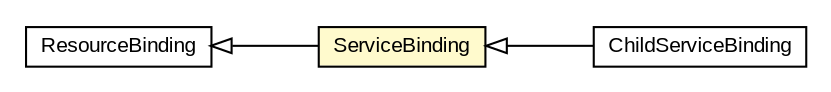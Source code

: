 #!/usr/local/bin/dot
#
# Class diagram 
# Generated by UMLGraph version R5_6-24-gf6e263 (http://www.umlgraph.org/)
#

digraph G {
	edge [fontname="arial",fontsize=10,labelfontname="arial",labelfontsize=10];
	node [fontname="arial",fontsize=10,shape=plaintext];
	nodesep=0.25;
	ranksep=0.5;
	rankdir=LR;
	// com.gwtplatform.dispatch.rest.rebind.type.ServiceBinding
	c483810 [label=<<table title="com.gwtplatform.dispatch.rest.rebind.type.ServiceBinding" border="0" cellborder="1" cellspacing="0" cellpadding="2" port="p" bgcolor="lemonChiffon" href="./ServiceBinding.html">
		<tr><td><table border="0" cellspacing="0" cellpadding="1">
<tr><td align="center" balign="center"> ServiceBinding </td></tr>
		</table></td></tr>
		</table>>, URL="./ServiceBinding.html", fontname="arial", fontcolor="black", fontsize=10.0];
	// com.gwtplatform.dispatch.rest.rebind.type.ResourceBinding
	c483811 [label=<<table title="com.gwtplatform.dispatch.rest.rebind.type.ResourceBinding" border="0" cellborder="1" cellspacing="0" cellpadding="2" port="p" href="./ResourceBinding.html">
		<tr><td><table border="0" cellspacing="0" cellpadding="1">
<tr><td align="center" balign="center"> ResourceBinding </td></tr>
		</table></td></tr>
		</table>>, URL="./ResourceBinding.html", fontname="arial", fontcolor="black", fontsize=10.0];
	// com.gwtplatform.dispatch.rest.rebind.type.ChildServiceBinding
	c483814 [label=<<table title="com.gwtplatform.dispatch.rest.rebind.type.ChildServiceBinding" border="0" cellborder="1" cellspacing="0" cellpadding="2" port="p" href="./ChildServiceBinding.html">
		<tr><td><table border="0" cellspacing="0" cellpadding="1">
<tr><td align="center" balign="center"> ChildServiceBinding </td></tr>
		</table></td></tr>
		</table>>, URL="./ChildServiceBinding.html", fontname="arial", fontcolor="black", fontsize=10.0];
	//com.gwtplatform.dispatch.rest.rebind.type.ServiceBinding extends com.gwtplatform.dispatch.rest.rebind.type.ResourceBinding
	c483811:p -> c483810:p [dir=back,arrowtail=empty];
	//com.gwtplatform.dispatch.rest.rebind.type.ChildServiceBinding extends com.gwtplatform.dispatch.rest.rebind.type.ServiceBinding
	c483810:p -> c483814:p [dir=back,arrowtail=empty];
}

